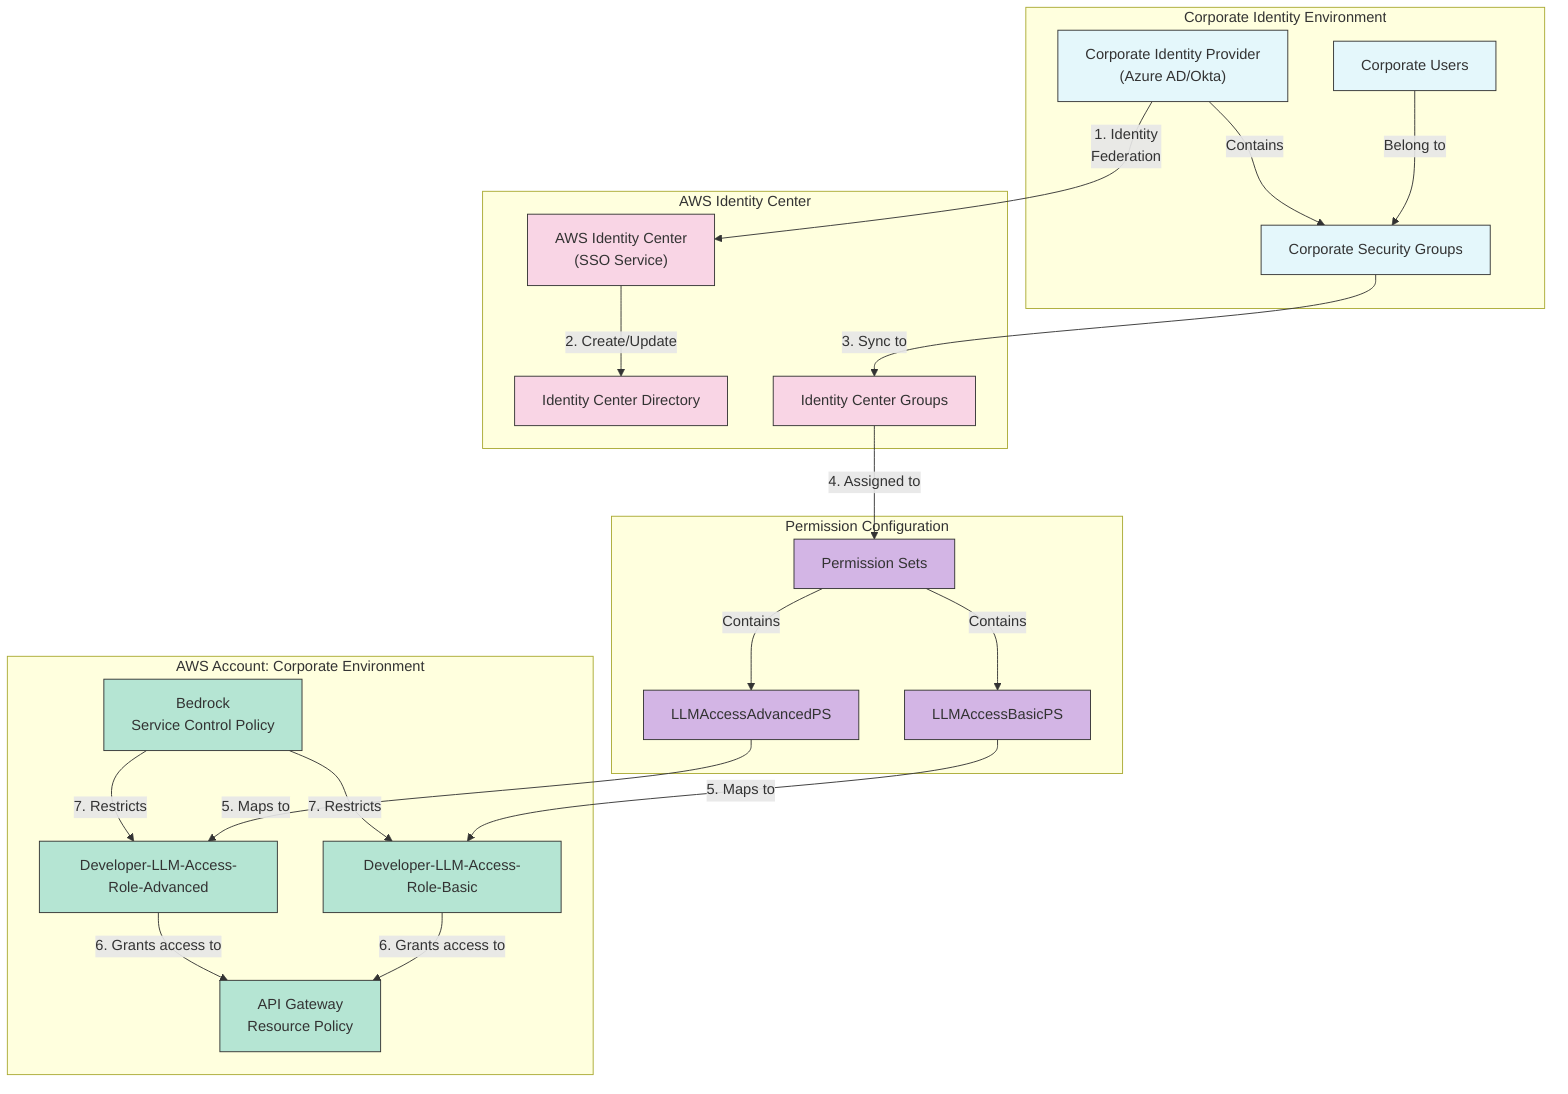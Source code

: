 flowchart TD
    subgraph "Corporate Identity Environment"
        CorpIdP["Corporate Identity Provider
(Azure AD/Okta)"]
        CorpGroups["Corporate Security Groups"]
        Users["Corporate Users"]
    end
    
    subgraph "AWS Identity Center"
        IdCenter["AWS Identity Center
(SSO Service)"]
        IdCenterDir["Identity Center Directory"]
        IdCenterGroups["Identity Center Groups"]
    end
    
    subgraph "Permission Configuration"
        PermSets["Permission Sets"]
        PS_Basic["LLMAccessBasicPS"]
        PS_Advanced["LLMAccessAdvancedPS"]
    end
    
    subgraph "AWS Account: Corporate Environment"
        IAM_Basic["Developer-LLM-Access-Role-Basic"]
        IAM_Advanced["Developer-LLM-Access-Role-Advanced"]
        
        APIGW_Policy["API Gateway
Resource Policy"]
        SCP_Bedrock["Bedrock
Service Control Policy"]
    end
    
    Users -->|"Belong to"| CorpGroups
    CorpIdP -->|"Contains"| CorpGroups
    CorpIdP -->|"1. Identity
Federation"| IdCenter
    IdCenter -->|"2. Create/Update"| IdCenterDir
    CorpGroups -->|"3. Sync to"| IdCenterGroups
    
    IdCenterGroups -->|"4. Assigned to"| PermSets
    PermSets -->|"Contains"| PS_Basic
    PermSets -->|"Contains"| PS_Advanced
    
    PS_Basic -->|"5. Maps to"| IAM_Basic
    PS_Advanced -->|"5. Maps to"| IAM_Advanced
    
    IAM_Basic -->|"6. Grants access to"| APIGW_Policy
    IAM_Advanced -->|"6. Grants access to"| APIGW_Policy
    
    SCP_Bedrock -->|"7. Restricts"| IAM_Basic
    SCP_Bedrock -->|"7. Restricts"| IAM_Advanced
    
    classDef corpEnv fill:#e4f7fb,stroke:#333,stroke-width:1px;
    classDef idCenter fill:#f9d5e5,stroke:#333,stroke-width:1px;
    classDef permSets fill:#d3b5e5,stroke:#333,stroke-width:1px;
    classDef awsAccount fill:#b5e5d3,stroke:#333,stroke-width:1px;
    
    class CorpIdP,CorpGroups,Users corpEnv;
    class IdCenter,IdCenterDir,IdCenterGroups idCenter;
    class PermSets,PS_Basic,PS_Advanced permSets;
    class IAM_Basic,IAM_Advanced,APIGW_Policy,SCP_Bedrock awsAccount;